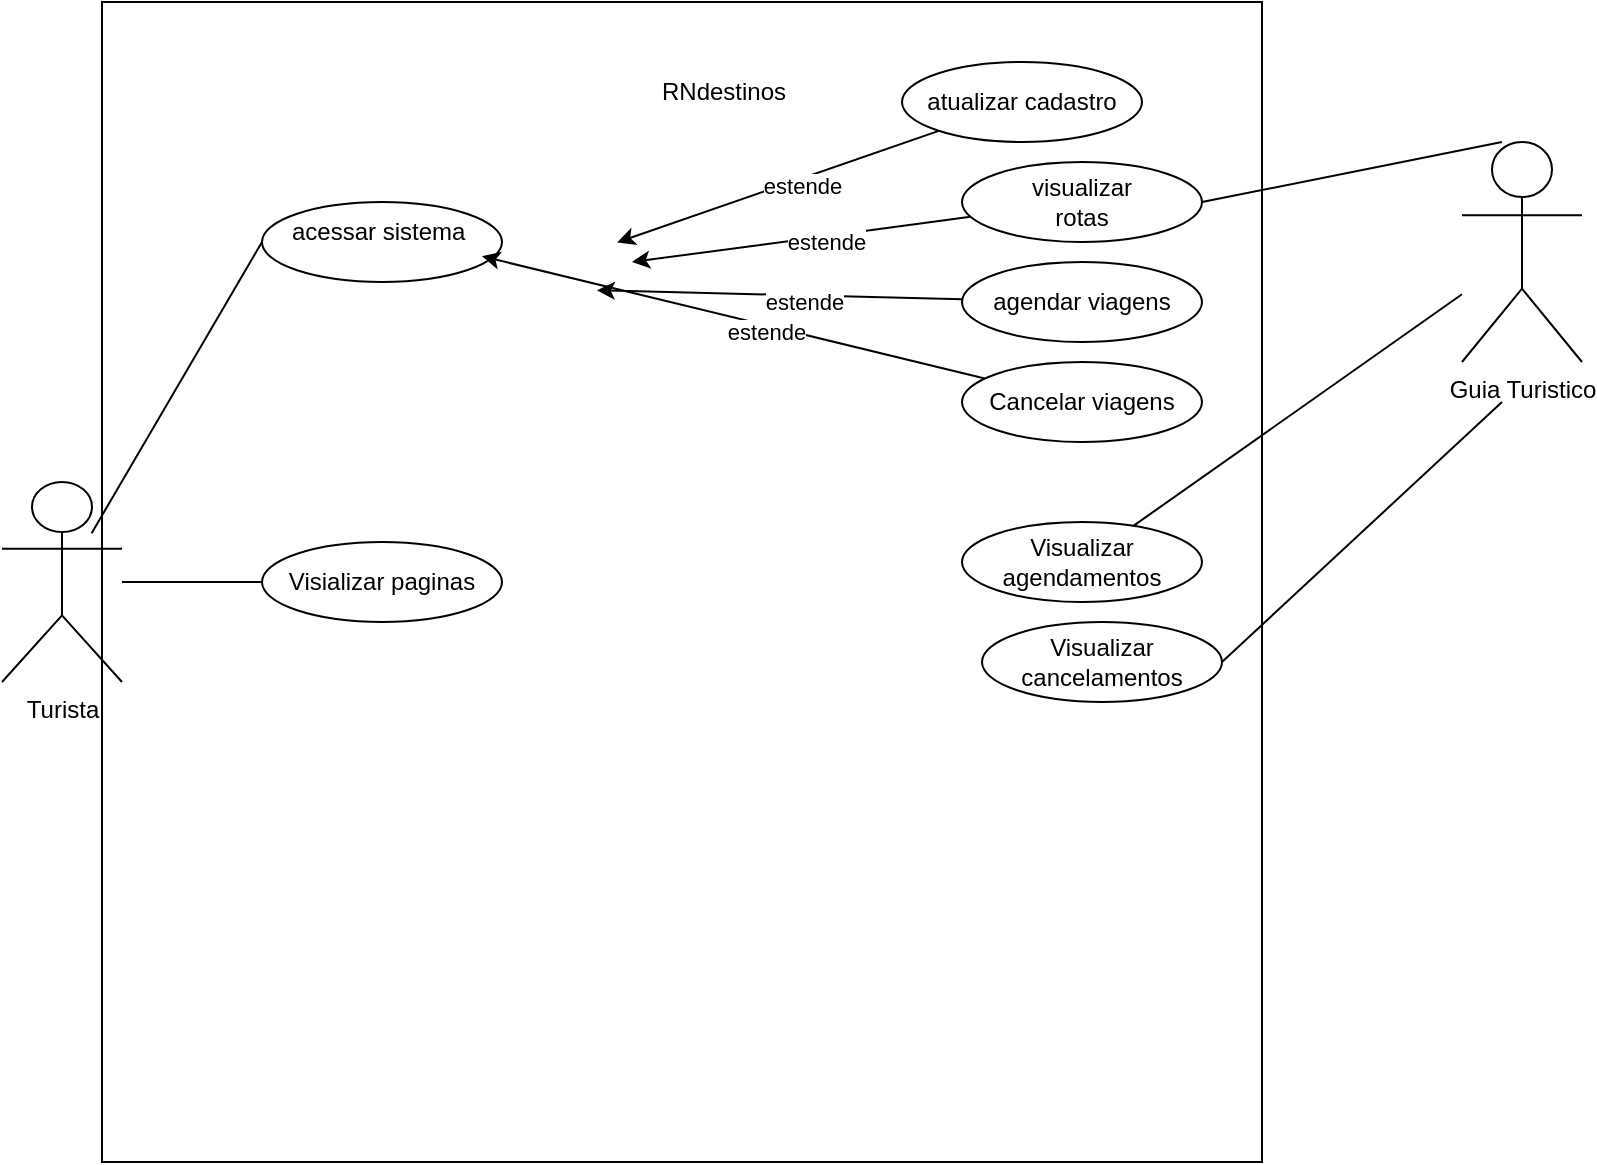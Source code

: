 <mxfile>
    <diagram id="bfJSM7QfGrj89RPG1f-h" name="Página-1">
        <mxGraphModel dx="894" dy="1801" grid="1" gridSize="10" guides="1" tooltips="1" connect="1" arrows="1" fold="1" page="1" pageScale="1" pageWidth="827" pageHeight="1169" math="0" shadow="0">
            <root>
                <mxCell id="0"/>
                <mxCell id="1" parent="0"/>
                <mxCell id="2" value="" style="whiteSpace=wrap;html=1;aspect=fixed;" parent="1" vertex="1">
                    <mxGeometry x="70" y="-120" width="580" height="580" as="geometry"/>
                </mxCell>
                <mxCell id="3" value="RNdestinos" style="text;html=1;strokeColor=none;fillColor=none;align=center;verticalAlign=middle;whiteSpace=wrap;rounded=0;" parent="1" vertex="1">
                    <mxGeometry x="350.5" y="-90" width="60" height="30" as="geometry"/>
                </mxCell>
                <mxCell id="4" value="Turista&lt;br&gt;" style="shape=umlActor;verticalLabelPosition=bottom;verticalAlign=top;html=1;outlineConnect=0;" parent="1" vertex="1">
                    <mxGeometry x="20" y="120" width="60" height="100" as="geometry"/>
                </mxCell>
                <mxCell id="7" value="" style="ellipse;whiteSpace=wrap;html=1;" parent="1" vertex="1">
                    <mxGeometry x="150" y="-20" width="120" height="40" as="geometry"/>
                </mxCell>
                <mxCell id="8" value="acessar sistema&amp;nbsp;" style="text;html=1;strokeColor=none;fillColor=none;align=center;verticalAlign=middle;whiteSpace=wrap;rounded=0;" parent="1" vertex="1">
                    <mxGeometry x="160" y="-20" width="100" height="30" as="geometry"/>
                </mxCell>
                <mxCell id="12" value="agendar viagens" style="ellipse;whiteSpace=wrap;html=1;" parent="1" vertex="1">
                    <mxGeometry x="500" y="10" width="120" height="40" as="geometry"/>
                </mxCell>
                <mxCell id="13" value="" style="ellipse;whiteSpace=wrap;html=1;fontStyle=1" parent="1" vertex="1">
                    <mxGeometry x="500" y="-40" width="120" height="40" as="geometry"/>
                </mxCell>
                <mxCell id="43" style="edgeStyle=none;html=1;entryX=0.938;entryY=0.255;entryDx=0;entryDy=0;entryPerimeter=0;" edge="1" parent="1" source="14">
                    <mxGeometry relative="1" as="geometry">
                        <mxPoint x="327.56" y="0.2" as="targetPoint"/>
                    </mxGeometry>
                </mxCell>
                <mxCell id="44" value="estende" style="edgeLabel;html=1;align=center;verticalAlign=middle;resizable=0;points=[];" vertex="1" connectable="0" parent="43">
                    <mxGeometry x="-0.135" y="3" relative="1" as="geometry">
                        <mxPoint as="offset"/>
                    </mxGeometry>
                </mxCell>
                <mxCell id="14" value="atualizar cadastro" style="ellipse;whiteSpace=wrap;html=1;" parent="1" vertex="1">
                    <mxGeometry x="470" y="-90" width="120" height="40" as="geometry"/>
                </mxCell>
                <mxCell id="24" value="visualizar rotas" style="text;html=1;strokeColor=none;fillColor=none;align=center;verticalAlign=middle;whiteSpace=wrap;rounded=0;" parent="1" vertex="1">
                    <mxGeometry x="530" y="-35" width="60" height="30" as="geometry"/>
                </mxCell>
                <mxCell id="26" value="" style="endArrow=none;html=1;exitX=0.747;exitY=0.256;exitDx=0;exitDy=0;exitPerimeter=0;entryX=0;entryY=0.5;entryDx=0;entryDy=0;" parent="1" source="4" target="7" edge="1">
                    <mxGeometry width="50" height="50" relative="1" as="geometry">
                        <mxPoint x="310" y="250" as="sourcePoint"/>
                        <mxPoint x="360" y="200" as="targetPoint"/>
                    </mxGeometry>
                </mxCell>
                <mxCell id="48" style="edgeStyle=none;html=1;entryX=1;entryY=0.5;entryDx=0;entryDy=0;" edge="1" parent="1" source="13">
                    <mxGeometry relative="1" as="geometry">
                        <mxPoint x="479.999" y="-11.233" as="sourcePoint"/>
                        <mxPoint x="335" y="10" as="targetPoint"/>
                        <Array as="points"/>
                    </mxGeometry>
                </mxCell>
                <mxCell id="49" value="estende" style="edgeLabel;html=1;align=center;verticalAlign=middle;resizable=0;points=[];" vertex="1" connectable="0" parent="48">
                    <mxGeometry x="-0.135" y="3" relative="1" as="geometry">
                        <mxPoint as="offset"/>
                    </mxGeometry>
                </mxCell>
                <mxCell id="50" style="edgeStyle=none;html=1;entryX=1;entryY=1;entryDx=0;entryDy=0;" edge="1" parent="1" source="12">
                    <mxGeometry relative="1" as="geometry">
                        <mxPoint x="491.133" y="65.0" as="sourcePoint"/>
                        <mxPoint x="317.426" y="24.142" as="targetPoint"/>
                        <Array as="points"/>
                    </mxGeometry>
                </mxCell>
                <mxCell id="51" value="estende" style="edgeLabel;html=1;align=center;verticalAlign=middle;resizable=0;points=[];" vertex="1" connectable="0" parent="50">
                    <mxGeometry x="-0.135" y="3" relative="1" as="geometry">
                        <mxPoint as="offset"/>
                    </mxGeometry>
                </mxCell>
                <mxCell id="52" value="Cancelar viagens" style="ellipse;whiteSpace=wrap;html=1;" vertex="1" parent="1">
                    <mxGeometry x="500" y="60" width="120" height="40" as="geometry"/>
                </mxCell>
                <mxCell id="53" style="edgeStyle=none;html=1;" edge="1" parent="1" source="52" target="8">
                    <mxGeometry relative="1" as="geometry">
                        <mxPoint x="490.003" y="110.86" as="sourcePoint"/>
                        <mxPoint x="281.24" y="31.8" as="targetPoint"/>
                        <Array as="points"/>
                    </mxGeometry>
                </mxCell>
                <mxCell id="54" value="estende" style="edgeLabel;html=1;align=center;verticalAlign=middle;resizable=0;points=[];" vertex="1" connectable="0" parent="53">
                    <mxGeometry x="-0.135" y="3" relative="1" as="geometry">
                        <mxPoint as="offset"/>
                    </mxGeometry>
                </mxCell>
                <mxCell id="55" value="Visializar paginas" style="ellipse;whiteSpace=wrap;html=1;" vertex="1" parent="1">
                    <mxGeometry x="150" y="150" width="120" height="40" as="geometry"/>
                </mxCell>
                <mxCell id="56" value="Guia Turistico&lt;br&gt;" style="shape=umlActor;verticalLabelPosition=bottom;verticalAlign=top;html=1;outlineConnect=0;" vertex="1" parent="1">
                    <mxGeometry x="750" y="-50" width="60" height="110" as="geometry"/>
                </mxCell>
                <mxCell id="62" value="" style="endArrow=none;html=1;exitX=1;exitY=0.5;exitDx=0;exitDy=0;entryX=0.333;entryY=0;entryDx=0;entryDy=0;entryPerimeter=0;" edge="1" parent="1" source="13" target="56">
                    <mxGeometry width="50" height="50" relative="1" as="geometry">
                        <mxPoint x="400" y="190" as="sourcePoint"/>
                        <mxPoint x="450" y="140" as="targetPoint"/>
                    </mxGeometry>
                </mxCell>
                <mxCell id="63" value="Visualizar agendamentos" style="ellipse;whiteSpace=wrap;html=1;" vertex="1" parent="1">
                    <mxGeometry x="500" y="140" width="120" height="40" as="geometry"/>
                </mxCell>
                <mxCell id="64" value="Visualizar cancelamentos" style="ellipse;whiteSpace=wrap;html=1;" vertex="1" parent="1">
                    <mxGeometry x="510" y="190" width="120" height="40" as="geometry"/>
                </mxCell>
                <mxCell id="67" value="" style="endArrow=none;html=1;exitX=0;exitY=0.5;exitDx=0;exitDy=0;" edge="1" parent="1" source="55" target="4">
                    <mxGeometry width="50" height="50" relative="1" as="geometry">
                        <mxPoint x="400" y="170" as="sourcePoint"/>
                        <mxPoint x="450" y="120" as="targetPoint"/>
                    </mxGeometry>
                </mxCell>
                <mxCell id="69" value="" style="endArrow=none;html=1;" edge="1" parent="1" source="63" target="56">
                    <mxGeometry width="50" height="50" relative="1" as="geometry">
                        <mxPoint x="630" y="-10" as="sourcePoint"/>
                        <mxPoint x="779.98" y="-40" as="targetPoint"/>
                    </mxGeometry>
                </mxCell>
                <mxCell id="70" value="" style="endArrow=none;html=1;" edge="1" parent="1">
                    <mxGeometry width="50" height="50" relative="1" as="geometry">
                        <mxPoint x="630" y="210" as="sourcePoint"/>
                        <mxPoint x="770" y="80" as="targetPoint"/>
                    </mxGeometry>
                </mxCell>
            </root>
        </mxGraphModel>
    </diagram>
</mxfile>